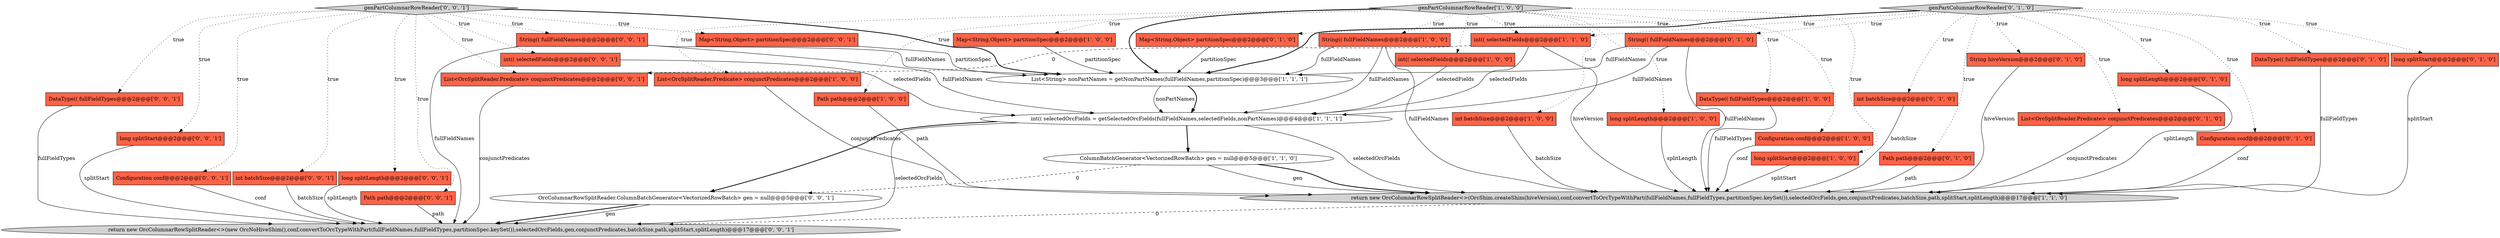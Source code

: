 digraph {
16 [style = filled, label = "DataType(( fullFieldTypes@@@2@@@['0', '1', '0']", fillcolor = tomato, shape = box image = "AAA0AAABBB2BBB"];
20 [style = filled, label = "long splitStart@@@2@@@['0', '1', '0']", fillcolor = tomato, shape = box image = "AAA0AAABBB2BBB"];
15 [style = filled, label = "int(( selectedFields@@@2@@@['1', '1', '0']", fillcolor = tomato, shape = box image = "AAA0AAABBB1BBB"];
1 [style = filled, label = "DataType(( fullFieldTypes@@@2@@@['1', '0', '0']", fillcolor = tomato, shape = box image = "AAA0AAABBB1BBB"];
2 [style = filled, label = "int(( selectedOrcFields = getSelectedOrcFields(fullFieldNames,selectedFields,nonPartNames)@@@4@@@['1', '1', '1']", fillcolor = white, shape = ellipse image = "AAA0AAABBB1BBB"];
10 [style = filled, label = "int batchSize@@@2@@@['1', '0', '0']", fillcolor = tomato, shape = box image = "AAA0AAABBB1BBB"];
19 [style = filled, label = "Map<String,Object> partitionSpec@@@2@@@['0', '1', '0']", fillcolor = tomato, shape = box image = "AAA0AAABBB2BBB"];
11 [style = filled, label = "Map<String,Object> partitionSpec@@@2@@@['1', '0', '0']", fillcolor = tomato, shape = box image = "AAA0AAABBB1BBB"];
28 [style = filled, label = "DataType(( fullFieldTypes@@@2@@@['0', '0', '1']", fillcolor = tomato, shape = box image = "AAA0AAABBB3BBB"];
18 [style = filled, label = "int batchSize@@@2@@@['0', '1', '0']", fillcolor = tomato, shape = box image = "AAA0AAABBB2BBB"];
37 [style = filled, label = "genPartColumnarRowReader['0', '0', '1']", fillcolor = lightgray, shape = diamond image = "AAA0AAABBB3BBB"];
25 [style = filled, label = "String(( fullFieldNames@@@2@@@['0', '1', '0']", fillcolor = tomato, shape = box image = "AAA0AAABBB2BBB"];
30 [style = filled, label = "long splitStart@@@2@@@['0', '0', '1']", fillcolor = tomato, shape = box image = "AAA0AAABBB3BBB"];
26 [style = filled, label = "List<OrcSplitReader.Predicate> conjunctPredicates@@@2@@@['0', '1', '0']", fillcolor = tomato, shape = box image = "AAA0AAABBB2BBB"];
21 [style = filled, label = "genPartColumnarRowReader['0', '1', '0']", fillcolor = lightgray, shape = diamond image = "AAA0AAABBB2BBB"];
17 [style = filled, label = "Configuration conf@@@2@@@['0', '1', '0']", fillcolor = tomato, shape = box image = "AAA0AAABBB2BBB"];
4 [style = filled, label = "int(( selectedFields@@@2@@@['1', '0', '0']", fillcolor = tomato, shape = box image = "AAA0AAABBB1BBB"];
33 [style = filled, label = "return new OrcColumnarRowSplitReader<>(new OrcNoHiveShim(),conf,convertToOrcTypeWithPart(fullFieldNames,fullFieldTypes,partitionSpec.keySet()),selectedOrcFields,gen,conjunctPredicates,batchSize,path,splitStart,splitLength)@@@17@@@['0', '0', '1']", fillcolor = lightgray, shape = ellipse image = "AAA0AAABBB3BBB"];
5 [style = filled, label = "genPartColumnarRowReader['1', '0', '0']", fillcolor = lightgray, shape = diamond image = "AAA0AAABBB1BBB"];
39 [style = filled, label = "List<OrcSplitReader.Predicate> conjunctPredicates@@@2@@@['0', '0', '1']", fillcolor = tomato, shape = box image = "AAA0AAABBB3BBB"];
31 [style = filled, label = "String(( fullFieldNames@@@2@@@['0', '0', '1']", fillcolor = tomato, shape = box image = "AAA0AAABBB3BBB"];
24 [style = filled, label = "Path path@@@2@@@['0', '1', '0']", fillcolor = tomato, shape = box image = "AAA0AAABBB2BBB"];
12 [style = filled, label = "String(( fullFieldNames@@@2@@@['1', '0', '0']", fillcolor = tomato, shape = box image = "AAA0AAABBB1BBB"];
32 [style = filled, label = "Configuration conf@@@2@@@['0', '0', '1']", fillcolor = tomato, shape = box image = "AAA0AAABBB3BBB"];
34 [style = filled, label = "OrcColumnarRowSplitReader.ColumnBatchGenerator<VectorizedRowBatch> gen = null@@@5@@@['0', '0', '1']", fillcolor = white, shape = ellipse image = "AAA0AAABBB3BBB"];
6 [style = filled, label = "Configuration conf@@@2@@@['1', '0', '0']", fillcolor = tomato, shape = box image = "AAA0AAABBB1BBB"];
13 [style = filled, label = "ColumnBatchGenerator<VectorizedRowBatch> gen = null@@@5@@@['1', '1', '0']", fillcolor = white, shape = ellipse image = "AAA0AAABBB1BBB"];
8 [style = filled, label = "return new OrcColumnarRowSplitReader<>(OrcShim.createShim(hiveVersion),conf,convertToOrcTypeWithPart(fullFieldNames,fullFieldTypes,partitionSpec.keySet()),selectedOrcFields,gen,conjunctPredicates,batchSize,path,splitStart,splitLength)@@@17@@@['1', '1', '0']", fillcolor = lightgray, shape = ellipse image = "AAA0AAABBB1BBB"];
35 [style = filled, label = "Map<String,Object> partitionSpec@@@2@@@['0', '0', '1']", fillcolor = tomato, shape = box image = "AAA0AAABBB3BBB"];
27 [style = filled, label = "int(( selectedFields@@@2@@@['0', '0', '1']", fillcolor = tomato, shape = box image = "AAA0AAABBB3BBB"];
38 [style = filled, label = "int batchSize@@@2@@@['0', '0', '1']", fillcolor = tomato, shape = box image = "AAA0AAABBB3BBB"];
29 [style = filled, label = "long splitLength@@@2@@@['0', '0', '1']", fillcolor = tomato, shape = box image = "AAA0AAABBB3BBB"];
23 [style = filled, label = "String hiveVersion@@@2@@@['0', '1', '0']", fillcolor = tomato, shape = box image = "AAA0AAABBB2BBB"];
0 [style = filled, label = "long splitStart@@@2@@@['1', '0', '0']", fillcolor = tomato, shape = box image = "AAA0AAABBB1BBB"];
22 [style = filled, label = "long splitLength@@@2@@@['0', '1', '0']", fillcolor = tomato, shape = box image = "AAA0AAABBB2BBB"];
9 [style = filled, label = "List<OrcSplitReader.Predicate> conjunctPredicates@@@2@@@['1', '0', '0']", fillcolor = tomato, shape = box image = "AAA0AAABBB1BBB"];
14 [style = filled, label = "Path path@@@2@@@['1', '0', '0']", fillcolor = tomato, shape = box image = "AAA0AAABBB1BBB"];
3 [style = filled, label = "long splitLength@@@2@@@['1', '0', '0']", fillcolor = tomato, shape = box image = "AAA0AAABBB1BBB"];
7 [style = filled, label = "List<String> nonPartNames = getNonPartNames(fullFieldNames,partitionSpec)@@@3@@@['1', '1', '1']", fillcolor = white, shape = ellipse image = "AAA0AAABBB1BBB"];
36 [style = filled, label = "Path path@@@2@@@['0', '0', '1']", fillcolor = tomato, shape = box image = "AAA0AAABBB3BBB"];
38->33 [style = solid, label="batchSize"];
5->14 [style = dotted, label="true"];
37->7 [style = bold, label=""];
0->8 [style = solid, label="splitStart"];
5->3 [style = dotted, label="true"];
18->8 [style = solid, label="batchSize"];
39->33 [style = solid, label="conjunctPredicates"];
29->33 [style = solid, label="splitLength"];
21->22 [style = dotted, label="true"];
5->4 [style = dotted, label="true"];
2->34 [style = bold, label=""];
24->8 [style = solid, label="path"];
12->7 [style = solid, label="fullFieldNames"];
37->29 [style = dotted, label="true"];
15->39 [style = dashed, label="0"];
37->32 [style = dotted, label="true"];
25->2 [style = solid, label="fullFieldNames"];
2->8 [style = solid, label="selectedOrcFields"];
23->8 [style = solid, label="hiveVersion"];
31->33 [style = solid, label="fullFieldNames"];
3->8 [style = solid, label="splitLength"];
13->8 [style = solid, label="gen"];
13->34 [style = dashed, label="0"];
4->2 [style = solid, label="selectedFields"];
5->0 [style = dotted, label="true"];
31->2 [style = solid, label="fullFieldNames"];
5->10 [style = dotted, label="true"];
5->11 [style = dotted, label="true"];
10->8 [style = solid, label="batchSize"];
21->18 [style = dotted, label="true"];
5->9 [style = dotted, label="true"];
7->2 [style = solid, label="nonPartNames"];
21->24 [style = dotted, label="true"];
8->33 [style = dashed, label="0"];
17->8 [style = solid, label="conf"];
21->17 [style = dotted, label="true"];
21->20 [style = dotted, label="true"];
21->15 [style = dotted, label="true"];
12->2 [style = solid, label="fullFieldNames"];
20->8 [style = solid, label="splitStart"];
37->30 [style = dotted, label="true"];
37->27 [style = dotted, label="true"];
15->2 [style = solid, label="selectedFields"];
37->35 [style = dotted, label="true"];
12->8 [style = solid, label="fullFieldNames"];
37->36 [style = dotted, label="true"];
5->7 [style = bold, label=""];
21->25 [style = dotted, label="true"];
7->2 [style = bold, label=""];
26->8 [style = solid, label="conjunctPredicates"];
36->33 [style = solid, label="path"];
27->2 [style = solid, label="selectedFields"];
2->13 [style = bold, label=""];
14->8 [style = solid, label="path"];
31->7 [style = solid, label="fullFieldNames"];
37->39 [style = dotted, label="true"];
5->15 [style = dotted, label="true"];
34->33 [style = bold, label=""];
21->23 [style = dotted, label="true"];
1->8 [style = solid, label="fullFieldTypes"];
5->12 [style = dotted, label="true"];
37->38 [style = dotted, label="true"];
21->7 [style = bold, label=""];
11->7 [style = solid, label="partitionSpec"];
25->8 [style = solid, label="fullFieldNames"];
13->8 [style = bold, label=""];
21->16 [style = dotted, label="true"];
16->8 [style = solid, label="fullFieldTypes"];
30->33 [style = solid, label="splitStart"];
6->8 [style = solid, label="conf"];
19->7 [style = solid, label="partitionSpec"];
22->8 [style = solid, label="splitLength"];
32->33 [style = solid, label="conf"];
37->28 [style = dotted, label="true"];
9->8 [style = solid, label="conjunctPredicates"];
25->7 [style = solid, label="fullFieldNames"];
35->7 [style = solid, label="partitionSpec"];
34->33 [style = solid, label="gen"];
5->6 [style = dotted, label="true"];
21->26 [style = dotted, label="true"];
21->19 [style = dotted, label="true"];
5->1 [style = dotted, label="true"];
37->31 [style = dotted, label="true"];
28->33 [style = solid, label="fullFieldTypes"];
15->8 [style = solid, label="hiveVersion"];
2->33 [style = solid, label="selectedOrcFields"];
}
